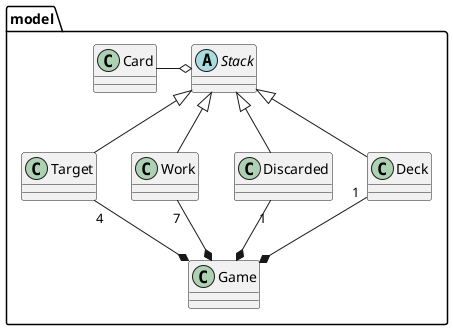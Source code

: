 @startuml


package model {

	abstract Stack
	Stack <|-- Deck
	Stack <|-- Discarded
	Stack <|-- Work
	Stack <|-- Target
	Card -o Stack
	Game *-up- "1" Deck
	Game *-up- "1" Discarded
	Game *-up- "7" Work
	Game *-up- "4" Target

}

@enduml